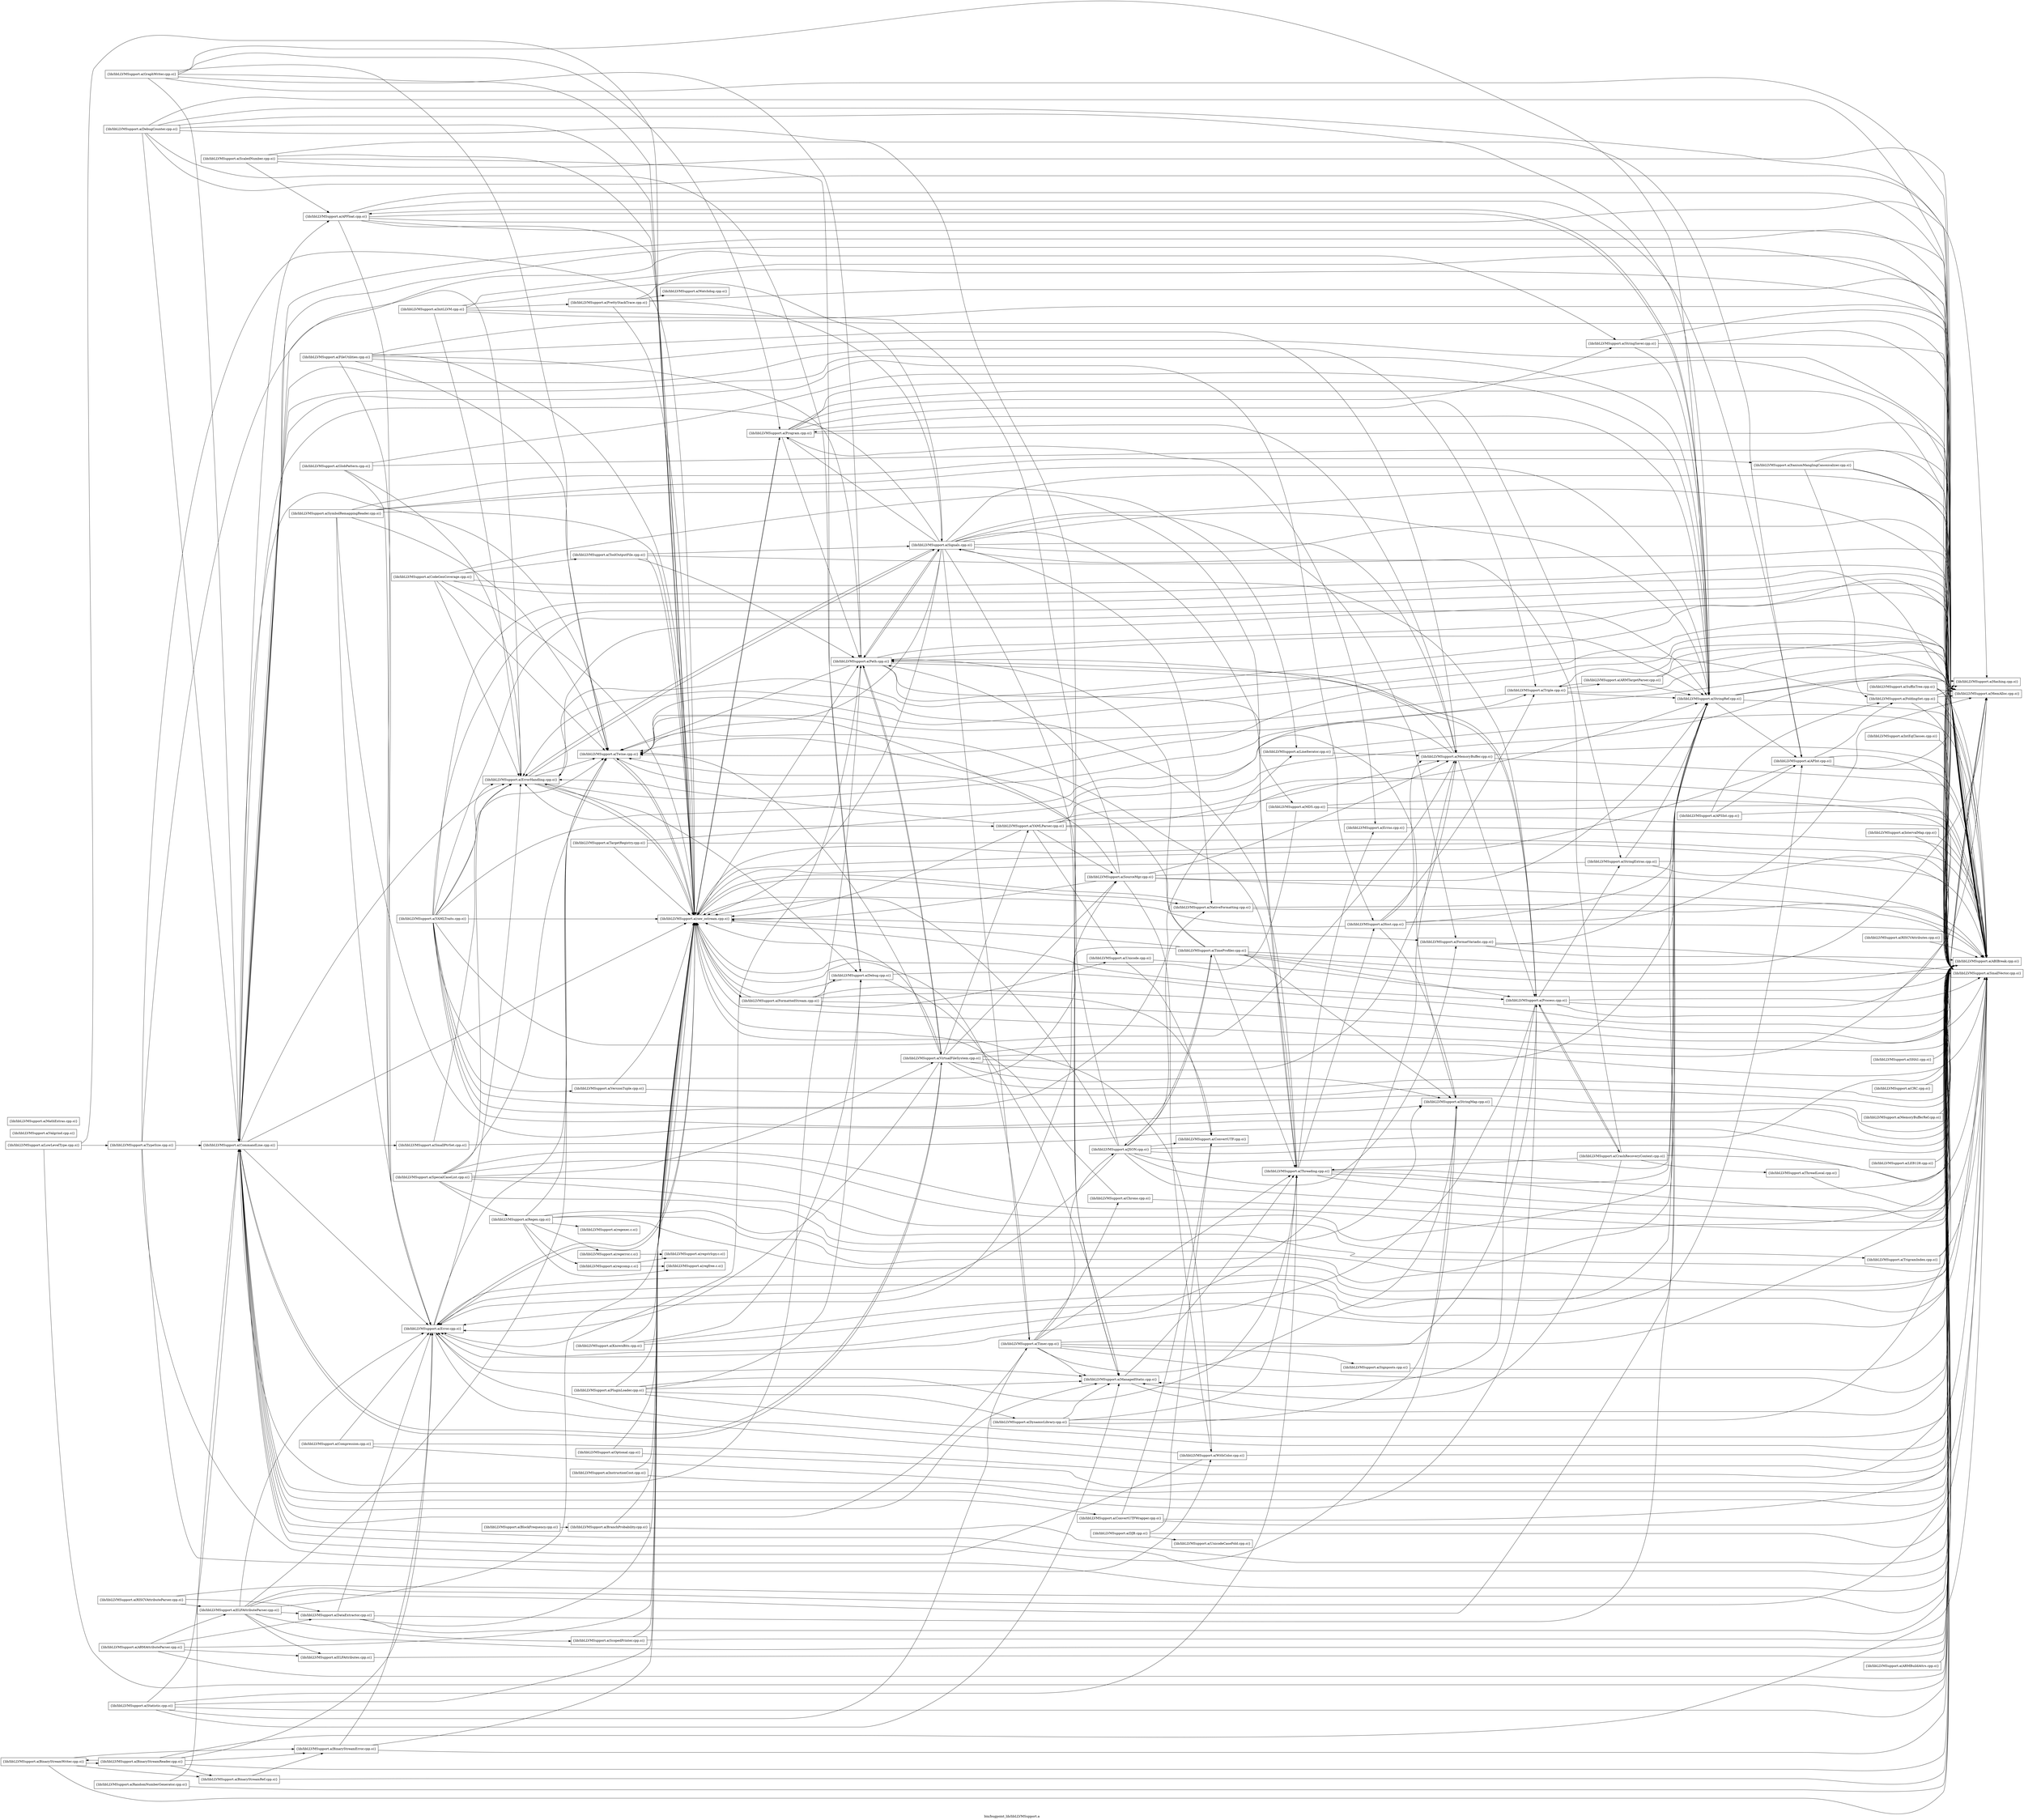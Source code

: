 digraph "bin/bugpoint_lib/libLLVMSupport.a" {
	label="bin/bugpoint_lib/libLLVMSupport.a";
	rankdir=LR;

	Node0x5591e198a448 [shape=record,shape=box,group=0,label="{lib/libLLVMSupport.a(ABIBreak.cpp.o)}"];
	Node0x5591e198c428 [shape=record,shape=box,group=0,label="{lib/libLLVMSupport.a(CommandLine.cpp.o)}"];
	Node0x5591e198c428 -> Node0x5591e198a448;
	Node0x5591e198c428 -> Node0x5591e1989d18;
	Node0x5591e198c428 -> Node0x5591e1984ea8;
	Node0x5591e198c428 -> Node0x5591e1983058;
	Node0x5591e198c428 -> Node0x5591e1982978;
	Node0x5591e198c428 -> Node0x5591e198b668;
	Node0x5591e198c428 -> Node0x5591e198b8e8;
	Node0x5591e198c428 -> Node0x5591e198c518;
	Node0x5591e198c428 -> Node0x5591e198e138;
	Node0x5591e198c428 -> Node0x5591e19911a8;
	Node0x5591e198c428 -> Node0x5591e1990ac8;
	Node0x5591e198c428 -> Node0x5591e19902f8;
	Node0x5591e198c428 -> Node0x5591e197ce88;
	Node0x5591e198c428 -> Node0x5591e197dab8;
	Node0x5591e198c428 -> Node0x5591e19957f8;
	Node0x5591e198c428 -> Node0x5591e199ceb8;
	Node0x5591e198c428 -> Node0x5591e1977168;
	Node0x5591e198c428 -> Node0x5591e199caa8;
	Node0x5591e198c428 -> Node0x5591e199d228;
	Node0x5591e1983058 [shape=record,shape=box,group=0,label="{lib/libLLVMSupport.a(Error.cpp.o)}"];
	Node0x5591e1983058 -> Node0x5591e198a448;
	Node0x5591e1983058 -> Node0x5591e1982978;
	Node0x5591e1983058 -> Node0x5591e198b668;
	Node0x5591e1983058 -> Node0x5591e198e138;
	Node0x5591e1983058 -> Node0x5591e197dab8;
	Node0x5591e1983058 -> Node0x5591e199ceb8;
	Node0x5591e198e138 [shape=record,shape=box,group=0,label="{lib/libLLVMSupport.a(SmallVector.cpp.o)}"];
	Node0x5591e198e138 -> Node0x5591e1982978;
	Node0x5591e198df58 [shape=record,shape=box,group=0,label="{lib/libLLVMSupport.a(SourceMgr.cpp.o)}"];
	Node0x5591e198df58 -> Node0x5591e198a448;
	Node0x5591e198df58 -> Node0x5591e198b168;
	Node0x5591e198df58 -> Node0x5591e198e138;
	Node0x5591e198df58 -> Node0x5591e19902f8;
	Node0x5591e198df58 -> Node0x5591e197dab8;
	Node0x5591e198df58 -> Node0x5591e1995e88;
	Node0x5591e198df58 -> Node0x5591e199ceb8;
	Node0x5591e198df58 -> Node0x5591e199caa8;
	Node0x5591e197ce88 [shape=record,shape=box,group=0,label="{lib/libLLVMSupport.a(Triple.cpp.o)}"];
	Node0x5591e197ce88 -> Node0x5591e198a448;
	Node0x5591e197ce88 -> Node0x5591e198e138;
	Node0x5591e197ce88 -> Node0x5591e19902f8;
	Node0x5591e197ce88 -> Node0x5591e197cac8;
	Node0x5591e197ce88 -> Node0x5591e197dab8;
	Node0x5591e197dab8 [shape=record,shape=box,group=0,label="{lib/libLLVMSupport.a(Twine.cpp.o)}"];
	Node0x5591e197dab8 -> Node0x5591e198a448;
	Node0x5591e197dab8 -> Node0x5591e198e138;
	Node0x5591e197dab8 -> Node0x5591e199ceb8;
	Node0x5591e199ceb8 [shape=record,shape=box,group=0,label="{lib/libLLVMSupport.a(raw_ostream.cpp.o)}"];
	Node0x5591e199ceb8 -> Node0x5591e198a448;
	Node0x5591e199ceb8 -> Node0x5591e1983058;
	Node0x5591e199ceb8 -> Node0x5591e1982978;
	Node0x5591e199ceb8 -> Node0x5591e1981348;
	Node0x5591e199ceb8 -> Node0x5591e1980bc8;
	Node0x5591e199ceb8 -> Node0x5591e198a0d8;
	Node0x5591e199ceb8 -> Node0x5591e198e138;
	Node0x5591e199ceb8 -> Node0x5591e197dab8;
	Node0x5591e199ceb8 -> Node0x5591e199caa8;
	Node0x5591e199ceb8 -> Node0x5591e199d228;
	Node0x5591e199ceb8 -> Node0x5591e199b798;
	Node0x5591e1977168 [shape=record,shape=box,group=0,label="{lib/libLLVMSupport.a(Host.cpp.o)}"];
	Node0x5591e1977168 -> Node0x5591e198a448;
	Node0x5591e1977168 -> Node0x5591e198b8e8;
	Node0x5591e1977168 -> Node0x5591e198b168;
	Node0x5591e1977168 -> Node0x5591e19911a8;
	Node0x5591e1977168 -> Node0x5591e19902f8;
	Node0x5591e1977168 -> Node0x5591e197ce88;
	Node0x5591e1977168 -> Node0x5591e199ceb8;
	Node0x5591e199caa8 [shape=record,shape=box,group=0,label="{lib/libLLVMSupport.a(Path.cpp.o)}"];
	Node0x5591e199caa8 -> Node0x5591e198a448;
	Node0x5591e199caa8 -> Node0x5591e1983058;
	Node0x5591e199caa8 -> Node0x5591e198a5d8;
	Node0x5591e199caa8 -> Node0x5591e198e138;
	Node0x5591e199caa8 -> Node0x5591e19902f8;
	Node0x5591e199caa8 -> Node0x5591e197dab8;
	Node0x5591e199caa8 -> Node0x5591e19957f8;
	Node0x5591e199caa8 -> Node0x5591e199d228;
	Node0x5591e199caa8 -> Node0x5591e1999fd8;
	Node0x5591e198b8e8 [shape=record,shape=box,group=0,label="{lib/libLLVMSupport.a(MemAlloc.cpp.o)}"];
	Node0x5591e198c518 [shape=record,shape=box,group=0,label="{lib/libLLVMSupport.a(SmallPtrSet.cpp.o)}"];
	Node0x5591e198c518 -> Node0x5591e198a448;
	Node0x5591e198c518 -> Node0x5591e1982978;
	Node0x5591e19911a8 [shape=record,shape=box,group=0,label="{lib/libLLVMSupport.a(StringMap.cpp.o)}"];
	Node0x5591e19911a8 -> Node0x5591e198a448;
	Node0x5591e19911a8 -> Node0x5591e1982978;
	Node0x5591e1982018 [shape=record,shape=box,group=0,label="{lib/libLLVMSupport.a(FileUtilities.cpp.o)}"];
	Node0x5591e1982018 -> Node0x5591e198a448;
	Node0x5591e1982018 -> Node0x5591e1983058;
	Node0x5591e1982018 -> Node0x5591e198b168;
	Node0x5591e1982018 -> Node0x5591e198e138;
	Node0x5591e1982018 -> Node0x5591e197dab8;
	Node0x5591e1982018 -> Node0x5591e199ceb8;
	Node0x5591e1982018 -> Node0x5591e199caa8;
	Node0x5591e198ea48 [shape=record,shape=box,group=0,label="{lib/libLLVMSupport.a(PluginLoader.cpp.o)}"];
	Node0x5591e198ea48 -> Node0x5591e198a448;
	Node0x5591e198ea48 -> Node0x5591e1983be8;
	Node0x5591e198ea48 -> Node0x5591e198b668;
	Node0x5591e198ea48 -> Node0x5591e199ceb8;
	Node0x5591e198ea48 -> Node0x5591e19778e8;
	Node0x5591e198ea48 -> Node0x5591e197dd88;
	Node0x5591e197b588 [shape=record,shape=box,group=0,label="{lib/libLLVMSupport.a(ToolOutputFile.cpp.o)}"];
	Node0x5591e197b588 -> Node0x5591e198a448;
	Node0x5591e197b588 -> Node0x5591e199ceb8;
	Node0x5591e197b588 -> Node0x5591e199caa8;
	Node0x5591e197b588 -> Node0x5591e1999fd8;
	Node0x5591e199b798 [shape=record,shape=box,group=0,label="{lib/libLLVMSupport.a(Program.cpp.o)}"];
	Node0x5591e199b798 -> Node0x5591e198a448;
	Node0x5591e199b798 -> Node0x5591e198b8e8;
	Node0x5591e199b798 -> Node0x5591e198e138;
	Node0x5591e199b798 -> Node0x5591e198ed68;
	Node0x5591e199b798 -> Node0x5591e1990ac8;
	Node0x5591e199b798 -> Node0x5591e19902f8;
	Node0x5591e199b798 -> Node0x5591e199ceb8;
	Node0x5591e199b798 -> Node0x5591e199caa8;
	Node0x5591e199b798 -> Node0x5591e199c0a8;
	Node0x5591e19902f8 [shape=record,shape=box,group=0,label="{lib/libLLVMSupport.a(StringRef.cpp.o)}"];
	Node0x5591e19902f8 -> Node0x5591e198a448;
	Node0x5591e19902f8 -> Node0x5591e1989d18;
	Node0x5591e19902f8 -> Node0x5591e1989ef8;
	Node0x5591e19902f8 -> Node0x5591e1983058;
	Node0x5591e19902f8 -> Node0x5591e1988f58;
	Node0x5591e19902f8 -> Node0x5591e198e138;
	Node0x5591e1982978 [shape=record,shape=box,group=0,label="{lib/libLLVMSupport.a(ErrorHandling.cpp.o)}"];
	Node0x5591e1982978 -> Node0x5591e198a448;
	Node0x5591e1982978 -> Node0x5591e1983be8;
	Node0x5591e1982978 -> Node0x5591e197dab8;
	Node0x5591e1982978 -> Node0x5591e199ceb8;
	Node0x5591e1982978 -> Node0x5591e1999fd8;
	Node0x5591e1988a08 [shape=record,shape=box,group=0,label="{lib/libLLVMSupport.a(InitLLVM.cpp.o)}"];
	Node0x5591e1988a08 -> Node0x5591e198a448;
	Node0x5591e1988a08 -> Node0x5591e1982978;
	Node0x5591e1988a08 -> Node0x5591e198b668;
	Node0x5591e1988a08 -> Node0x5591e198b8e8;
	Node0x5591e1988a08 -> Node0x5591e198d8c8;
	Node0x5591e1988a08 -> Node0x5591e1999fd8;
	Node0x5591e198f4e8 [shape=record,shape=box,group=0,label="{lib/libLLVMSupport.a(Statistic.cpp.o)}"];
	Node0x5591e198f4e8 -> Node0x5591e198a448;
	Node0x5591e198f4e8 -> Node0x5591e198c428;
	Node0x5591e198f4e8 -> Node0x5591e198b668;
	Node0x5591e198f4e8 -> Node0x5591e197b0d8;
	Node0x5591e198f4e8 -> Node0x5591e199ceb8;
	Node0x5591e198f4e8 -> Node0x5591e197dd88;
	Node0x5591e199d228 [shape=record,shape=box,group=0,label="{lib/libLLVMSupport.a(Process.cpp.o)}"];
	Node0x5591e199d228 -> Node0x5591e198a448;
	Node0x5591e199d228 -> Node0x5591e1983058;
	Node0x5591e199d228 -> Node0x5591e1988f58;
	Node0x5591e199d228 -> Node0x5591e198b668;
	Node0x5591e199d228 -> Node0x5591e198e138;
	Node0x5591e199d228 -> Node0x5591e198ed68;
	Node0x5591e199d228 -> Node0x5591e199caa8;
	Node0x5591e199d228 -> Node0x5591e199d8b8;
	Node0x5591e1999fd8 [shape=record,shape=box,group=0,label="{lib/libLLVMSupport.a(Signals.cpp.o)}"];
	Node0x5591e1999fd8 -> Node0x5591e198a448;
	Node0x5591e1999fd8 -> Node0x5591e198c428;
	Node0x5591e1999fd8 -> Node0x5591e1982978;
	Node0x5591e1999fd8 -> Node0x5591e1980bc8;
	Node0x5591e1999fd8 -> Node0x5591e198b668;
	Node0x5591e1999fd8 -> Node0x5591e198b8e8;
	Node0x5591e1999fd8 -> Node0x5591e198b168;
	Node0x5591e1999fd8 -> Node0x5591e198a0d8;
	Node0x5591e1999fd8 -> Node0x5591e198e138;
	Node0x5591e1999fd8 -> Node0x5591e19902f8;
	Node0x5591e1999fd8 -> Node0x5591e197b0d8;
	Node0x5591e1999fd8 -> Node0x5591e197dab8;
	Node0x5591e1999fd8 -> Node0x5591e199ceb8;
	Node0x5591e1999fd8 -> Node0x5591e199caa8;
	Node0x5591e1999fd8 -> Node0x5591e199b798;
	Node0x5591e1999fd8 -> Node0x5591e197dd88;
	Node0x5591e197e558 [shape=record,shape=box,group=0,label="{lib/libLLVMSupport.a(Valgrind.cpp.o)}"];
	Node0x5591e1989ef8 [shape=record,shape=box,group=0,label="{lib/libLLVMSupport.a(APInt.cpp.o)}"];
	Node0x5591e1989ef8 -> Node0x5591e198a448;
	Node0x5591e1989ef8 -> Node0x5591e1981ac8;
	Node0x5591e1989ef8 -> Node0x5591e1988f58;
	Node0x5591e1989ef8 -> Node0x5591e198e138;
	Node0x5591e1989ef8 -> Node0x5591e199ceb8;
	Node0x5591e1989d18 [shape=record,shape=box,group=0,label="{lib/libLLVMSupport.a(APFloat.cpp.o)}"];
	Node0x5591e1989d18 -> Node0x5591e198a448;
	Node0x5591e1989d18 -> Node0x5591e1989ef8;
	Node0x5591e1989d18 -> Node0x5591e1983058;
	Node0x5591e1989d18 -> Node0x5591e1988f58;
	Node0x5591e1989d18 -> Node0x5591e198e138;
	Node0x5591e1989d18 -> Node0x5591e19902f8;
	Node0x5591e1989d18 -> Node0x5591e199ceb8;
	Node0x5591e1988058 [shape=record,shape=box,group=0,label="{lib/libLLVMSupport.a(KnownBits.cpp.o)}"];
	Node0x5591e1988058 -> Node0x5591e198a448;
	Node0x5591e1988058 -> Node0x5591e1989ef8;
	Node0x5591e1988058 -> Node0x5591e1983be8;
	Node0x5591e1988058 -> Node0x5591e199ceb8;
	Node0x5591e198ed68 [shape=record,shape=box,group=0,label="{lib/libLLVMSupport.a(StringExtras.cpp.o)}"];
	Node0x5591e198ed68 -> Node0x5591e198a448;
	Node0x5591e198ed68 -> Node0x5591e198e138;
	Node0x5591e198ed68 -> Node0x5591e19902f8;
	Node0x5591e198ed68 -> Node0x5591e199ceb8;
	Node0x5591e197e198 [shape=record,shape=box,group=0,label="{lib/libLLVMSupport.a(TypeSize.cpp.o)}"];
	Node0x5591e197e198 -> Node0x5591e198a448;
	Node0x5591e197e198 -> Node0x5591e198c428;
	Node0x5591e197e198 -> Node0x5591e1982978;
	Node0x5591e197e198 -> Node0x5591e1995e88;
	Node0x5591e197e198 -> Node0x5591e199ceb8;
	Node0x5591e1983be8 [shape=record,shape=box,group=0,label="{lib/libLLVMSupport.a(Debug.cpp.o)}"];
	Node0x5591e1983be8 -> Node0x5591e198a448;
	Node0x5591e1983be8 -> Node0x5591e198b668;
	Node0x5591e1983be8 -> Node0x5591e199ceb8;
	Node0x5591e198b668 [shape=record,shape=box,group=0,label="{lib/libLLVMSupport.a(ManagedStatic.cpp.o)}"];
	Node0x5591e198b668 -> Node0x5591e198a448;
	Node0x5591e198b668 -> Node0x5591e197dd88;
	Node0x5591e198ada8 [shape=record,shape=box,group=0,label="{lib/libLLVMSupport.a(BranchProbability.cpp.o)}"];
	Node0x5591e198ada8 -> Node0x5591e198a448;
	Node0x5591e198ada8 -> Node0x5591e199ceb8;
	Node0x5591e198ae98 [shape=record,shape=box,group=0,label="{lib/libLLVMSupport.a(LowLevelType.cpp.o)}"];
	Node0x5591e198ae98 -> Node0x5591e198a448;
	Node0x5591e198ae98 -> Node0x5591e197e198;
	Node0x5591e198ae98 -> Node0x5591e199ceb8;
	Node0x5591e198bb68 [shape=record,shape=box,group=0,label="{lib/libLLVMSupport.a(CodeGenCoverage.cpp.o)}"];
	Node0x5591e198bb68 -> Node0x5591e198a448;
	Node0x5591e198bb68 -> Node0x5591e1982978;
	Node0x5591e198bb68 -> Node0x5591e197b588;
	Node0x5591e198bb68 -> Node0x5591e197dab8;
	Node0x5591e198bb68 -> Node0x5591e199ceb8;
	Node0x5591e198bb68 -> Node0x5591e199d228;
	Node0x5591e198bb68 -> Node0x5591e197dd88;
	Node0x5591e1985a38 [shape=record,shape=box,group=0,label="{lib/libLLVMSupport.a(GraphWriter.cpp.o)}"];
	Node0x5591e1985a38 -> Node0x5591e198a448;
	Node0x5591e1985a38 -> Node0x5591e198c428;
	Node0x5591e1985a38 -> Node0x5591e19902f8;
	Node0x5591e1985a38 -> Node0x5591e197dab8;
	Node0x5591e1985a38 -> Node0x5591e199ceb8;
	Node0x5591e1985a38 -> Node0x5591e199caa8;
	Node0x5591e1985a38 -> Node0x5591e199b798;
	Node0x5591e19778e8 [shape=record,shape=box,group=0,label="{lib/libLLVMSupport.a(DynamicLibrary.cpp.o)}"];
	Node0x5591e19778e8 -> Node0x5591e198a448;
	Node0x5591e19778e8 -> Node0x5591e198b668;
	Node0x5591e19778e8 -> Node0x5591e198b8e8;
	Node0x5591e19778e8 -> Node0x5591e19911a8;
	Node0x5591e19778e8 -> Node0x5591e197dd88;
	Node0x5591e1988f58 [shape=record,shape=box,group=0,label="{lib/libLLVMSupport.a(Hashing.cpp.o)}"];
	Node0x5591e198a5d8 [shape=record,shape=box,group=0,label="{lib/libLLVMSupport.a(MD5.cpp.o)}"];
	Node0x5591e198a5d8 -> Node0x5591e198a448;
	Node0x5591e198a5d8 -> Node0x5591e198e138;
	Node0x5591e198a5d8 -> Node0x5591e199ceb8;
	Node0x5591e199a488 [shape=record,shape=box,group=0,label="{lib/libLLVMSupport.a(TargetRegistry.cpp.o)}"];
	Node0x5591e199a488 -> Node0x5591e198a448;
	Node0x5591e199a488 -> Node0x5591e197ce88;
	Node0x5591e199a488 -> Node0x5591e199ceb8;
	Node0x5591e198a6c8 [shape=record,shape=box,group=0,label="{lib/libLLVMSupport.a(BlockFrequency.cpp.o)}"];
	Node0x5591e198a6c8 -> Node0x5591e198ada8;
	Node0x5591e198d508 [shape=record,shape=box,group=0,label="{lib/libLLVMSupport.a(ScaledNumber.cpp.o)}"];
	Node0x5591e198d508 -> Node0x5591e198a448;
	Node0x5591e198d508 -> Node0x5591e1989d18;
	Node0x5591e198d508 -> Node0x5591e1989ef8;
	Node0x5591e198d508 -> Node0x5591e1983be8;
	Node0x5591e198d508 -> Node0x5591e199ceb8;
	Node0x5591e1980bc8 [shape=record,shape=box,group=0,label="{lib/libLLVMSupport.a(FormatVariadic.cpp.o)}"];
	Node0x5591e1980bc8 -> Node0x5591e198a448;
	Node0x5591e1980bc8 -> Node0x5591e198e138;
	Node0x5591e1980bc8 -> Node0x5591e19902f8;
	Node0x5591e198a0d8 [shape=record,shape=box,group=0,label="{lib/libLLVMSupport.a(NativeFormatting.cpp.o)}"];
	Node0x5591e198a0d8 -> Node0x5591e198a448;
	Node0x5591e198a0d8 -> Node0x5591e198e138;
	Node0x5591e198a0d8 -> Node0x5591e199ceb8;
	Node0x5591e198a218 [shape=record,shape=box,group=0,label="{lib/libLLVMSupport.a(Optional.cpp.o)}"];
	Node0x5591e198a218 -> Node0x5591e198a448;
	Node0x5591e198a218 -> Node0x5591e199ceb8;
	Node0x5591e1983238 [shape=record,shape=box,group=0,label="{lib/libLLVMSupport.a(SuffixTree.cpp.o)}"];
	Node0x5591e1983238 -> Node0x5591e198a448;
	Node0x5591e1983238 -> Node0x5591e198b8e8;
	Node0x5591e1983238 -> Node0x5591e198e138;
	Node0x5591e1983878 [shape=record,shape=box,group=0,label="{lib/libLLVMSupport.a(DebugCounter.cpp.o)}"];
	Node0x5591e1983878 -> Node0x5591e198a448;
	Node0x5591e1983878 -> Node0x5591e198c428;
	Node0x5591e1983878 -> Node0x5591e1983be8;
	Node0x5591e1983878 -> Node0x5591e198b668;
	Node0x5591e1983878 -> Node0x5591e198b8e8;
	Node0x5591e1983878 -> Node0x5591e198e138;
	Node0x5591e1983878 -> Node0x5591e19902f8;
	Node0x5591e1983878 -> Node0x5591e199ceb8;
	Node0x5591e198d8c8 [shape=record,shape=box,group=0,label="{lib/libLLVMSupport.a(PrettyStackTrace.cpp.o)}"];
	Node0x5591e198d8c8 -> Node0x5591e198a448;
	Node0x5591e198d8c8 -> Node0x5591e198e138;
	Node0x5591e198d8c8 -> Node0x5591e199ceb8;
	Node0x5591e198d8c8 -> Node0x5591e1999fd8;
	Node0x5591e198d8c8 -> Node0x5591e1977708;
	Node0x5591e1983e18 [shape=record,shape=box,group=0,label="{lib/libLLVMSupport.a(TimeProfiler.cpp.o)}"];
	Node0x5591e1983e18 -> Node0x5591e198a448;
	Node0x5591e1983e18 -> Node0x5591e1983058;
	Node0x5591e1983e18 -> Node0x5591e198b8e8;
	Node0x5591e1983e18 -> Node0x5591e198e138;
	Node0x5591e1983e18 -> Node0x5591e19911a8;
	Node0x5591e1983e18 -> Node0x5591e1984228;
	Node0x5591e1983e18 -> Node0x5591e197dab8;
	Node0x5591e1983e18 -> Node0x5591e199ceb8;
	Node0x5591e1983e18 -> Node0x5591e199caa8;
	Node0x5591e1983e18 -> Node0x5591e199d228;
	Node0x5591e1983e18 -> Node0x5591e197dd88;
	Node0x5591e197b0d8 [shape=record,shape=box,group=0,label="{lib/libLLVMSupport.a(Timer.cpp.o)}"];
	Node0x5591e197b0d8 -> Node0x5591e198a448;
	Node0x5591e197b0d8 -> Node0x5591e198b3e8;
	Node0x5591e197b0d8 -> Node0x5591e198c428;
	Node0x5591e197b0d8 -> Node0x5591e198b668;
	Node0x5591e197b0d8 -> Node0x5591e198b8e8;
	Node0x5591e197b0d8 -> Node0x5591e19911a8;
	Node0x5591e197b0d8 -> Node0x5591e1984228;
	Node0x5591e197b0d8 -> Node0x5591e197ae08;
	Node0x5591e197b0d8 -> Node0x5591e199ceb8;
	Node0x5591e197b0d8 -> Node0x5591e199d228;
	Node0x5591e197b0d8 -> Node0x5591e197dd88;
	Node0x5591e1981ac8 [shape=record,shape=box,group=0,label="{lib/libLLVMSupport.a(FoldingSet.cpp.o)}"];
	Node0x5591e1981ac8 -> Node0x5591e198a448;
	Node0x5591e1981ac8 -> Node0x5591e1982978;
	Node0x5591e1981ac8 -> Node0x5591e1988f58;
	Node0x5591e1981ac8 -> Node0x5591e198b8e8;
	Node0x5591e1981ac8 -> Node0x5591e198e138;
	Node0x5591e198c888 [shape=record,shape=box,group=0,label="{lib/libLLVMSupport.a(SHA1.cpp.o)}"];
	Node0x5591e198c888 -> Node0x5591e198a448;
	Node0x5591e1987b58 [shape=record,shape=box,group=0,label="{lib/libLLVMSupport.a(IntEqClasses.cpp.o)}"];
	Node0x5591e1987b58 -> Node0x5591e198e138;
	Node0x5591e1991928 [shape=record,shape=box,group=0,label="{lib/libLLVMSupport.a(MathExtras.cpp.o)}"];
	Node0x5591e1987388 [shape=record,shape=box,group=0,label="{lib/libLLVMSupport.a(IntervalMap.cpp.o)}"];
	Node0x5591e1987388 -> Node0x5591e198a448;
	Node0x5591e1987388 -> Node0x5591e198e138;
	Node0x5591e1981348 [shape=record,shape=box,group=0,label="{lib/libLLVMSupport.a(FormattedStream.cpp.o)}"];
	Node0x5591e1981348 -> Node0x5591e198a448;
	Node0x5591e1981348 -> Node0x5591e19843b8;
	Node0x5591e1981348 -> Node0x5591e1983be8;
	Node0x5591e1981348 -> Node0x5591e198e138;
	Node0x5591e1981348 -> Node0x5591e1997008;
	Node0x5591e1981348 -> Node0x5591e199ceb8;
	Node0x5591e1993b38 [shape=record,shape=box,group=0,label="{lib/libLLVMSupport.a(YAMLTraits.cpp.o)}"];
	Node0x5591e1993b38 -> Node0x5591e198a448;
	Node0x5591e1993b38 -> Node0x5591e1982978;
	Node0x5591e1993b38 -> Node0x5591e198bc08;
	Node0x5591e1993b38 -> Node0x5591e198b8e8;
	Node0x5591e1993b38 -> Node0x5591e198b168;
	Node0x5591e1993b38 -> Node0x5591e198e138;
	Node0x5591e1993b38 -> Node0x5591e198df58;
	Node0x5591e1993b38 -> Node0x5591e19911a8;
	Node0x5591e1993b38 -> Node0x5591e19902f8;
	Node0x5591e1993b38 -> Node0x5591e197dab8;
	Node0x5591e1993b38 -> Node0x5591e1995b18;
	Node0x5591e1993b38 -> Node0x5591e1994da8;
	Node0x5591e1993b38 -> Node0x5591e199ceb8;
	Node0x5591e198bc08 [shape=record,shape=box,group=0,label="{lib/libLLVMSupport.a(LineIterator.cpp.o)}"];
	Node0x5591e198bc08 -> Node0x5591e198a448;
	Node0x5591e198bc08 -> Node0x5591e198b168;
	Node0x5591e1995e88 [shape=record,shape=box,group=0,label="{lib/libLLVMSupport.a(WithColor.cpp.o)}"];
	Node0x5591e1995e88 -> Node0x5591e198a448;
	Node0x5591e1995e88 -> Node0x5591e198c428;
	Node0x5591e1995e88 -> Node0x5591e1983058;
	Node0x5591e1995e88 -> Node0x5591e199ceb8;
	Node0x5591e198b168 [shape=record,shape=box,group=0,label="{lib/libLLVMSupport.a(MemoryBuffer.cpp.o)}"];
	Node0x5591e198b168 -> Node0x5591e198a448;
	Node0x5591e198b168 -> Node0x5591e1983058;
	Node0x5591e198b168 -> Node0x5591e198e138;
	Node0x5591e198b168 -> Node0x5591e197dab8;
	Node0x5591e198b168 -> Node0x5591e199caa8;
	Node0x5591e198b168 -> Node0x5591e199d228;
	Node0x5591e198b168 -> Node0x5591e199b798;
	Node0x5591e197dd88 [shape=record,shape=box,group=0,label="{lib/libLLVMSupport.a(Threading.cpp.o)}"];
	Node0x5591e197dd88 -> Node0x5591e198a448;
	Node0x5591e197dd88 -> Node0x5591e1982978;
	Node0x5591e197dd88 -> Node0x5591e198b8e8;
	Node0x5591e197dd88 -> Node0x5591e198e138;
	Node0x5591e197dd88 -> Node0x5591e19902f8;
	Node0x5591e197dd88 -> Node0x5591e197dab8;
	Node0x5591e197dd88 -> Node0x5591e1977168;
	Node0x5591e197dd88 -> Node0x5591e199c0a8;
	Node0x5591e1989688 [shape=record,shape=box,group=0,label="{lib/libLLVMSupport.a(InstructionCost.cpp.o)}"];
	Node0x5591e1989688 -> Node0x5591e198a448;
	Node0x5591e1989688 -> Node0x5591e199ceb8;
	Node0x5591e1990ac8 [shape=record,shape=box,group=0,label="{lib/libLLVMSupport.a(StringSaver.cpp.o)}"];
	Node0x5591e1990ac8 -> Node0x5591e198a448;
	Node0x5591e1990ac8 -> Node0x5591e198b8e8;
	Node0x5591e1990ac8 -> Node0x5591e198e138;
	Node0x5591e1990ac8 -> Node0x5591e19902f8;
	Node0x5591e198d378 [shape=record,shape=box,group=0,label="{lib/libLLVMSupport.a(Regex.cpp.o)}"];
	Node0x5591e198d378 -> Node0x5591e198a448;
	Node0x5591e198d378 -> Node0x5591e198e138;
	Node0x5591e198d378 -> Node0x5591e19902f8;
	Node0x5591e198d378 -> Node0x5591e197dab8;
	Node0x5591e198d378 -> Node0x5591e199c6e8;
	Node0x5591e198d378 -> Node0x5591e199d368;
	Node0x5591e198d378 -> Node0x5591e199bba8;
	Node0x5591e198d378 -> Node0x5591e199b428;
	Node0x5591e198b3e8 [shape=record,shape=box,group=0,label="{lib/libLLVMSupport.a(Chrono.cpp.o)}"];
	Node0x5591e198b3e8 -> Node0x5591e198a448;
	Node0x5591e198b3e8 -> Node0x5591e199ceb8;
	Node0x5591e198d148 [shape=record,shape=box,group=0,label="{lib/libLLVMSupport.a(RandomNumberGenerator.cpp.o)}"];
	Node0x5591e198d148 -> Node0x5591e198a448;
	Node0x5591e198d148 -> Node0x5591e198c428;
	Node0x5591e19850d8 [shape=record,shape=box,group=0,label="{lib/libLLVMSupport.a(CRC.cpp.o)}"];
	Node0x5591e19850d8 -> Node0x5591e198a448;
	Node0x5591e1984d18 [shape=record,shape=box,group=0,label="{lib/libLLVMSupport.a(GlobPattern.cpp.o)}"];
	Node0x5591e1984d18 -> Node0x5591e198a448;
	Node0x5591e1984d18 -> Node0x5591e1983058;
	Node0x5591e1984d18 -> Node0x5591e1982978;
	Node0x5591e1984d18 -> Node0x5591e19902f8;
	Node0x5591e198b7f8 [shape=record,shape=box,group=0,label="{lib/libLLVMSupport.a(MemoryBufferRef.cpp.o)}"];
	Node0x5591e198b7f8 -> Node0x5591e198a448;
	Node0x5591e198fcb8 [shape=record,shape=box,group=0,label="{lib/libLLVMSupport.a(SpecialCaseList.cpp.o)}"];
	Node0x5591e198fcb8 -> Node0x5591e198a448;
	Node0x5591e198fcb8 -> Node0x5591e1982978;
	Node0x5591e198fcb8 -> Node0x5591e198b8e8;
	Node0x5591e198fcb8 -> Node0x5591e198d378;
	Node0x5591e198fcb8 -> Node0x5591e19911a8;
	Node0x5591e198fcb8 -> Node0x5591e19902f8;
	Node0x5591e198fcb8 -> Node0x5591e197c8e8;
	Node0x5591e198fcb8 -> Node0x5591e197dab8;
	Node0x5591e198fcb8 -> Node0x5591e19957f8;
	Node0x5591e19957f8 [shape=record,shape=box,group=0,label="{lib/libLLVMSupport.a(VirtualFileSystem.cpp.o)}"];
	Node0x5591e19957f8 -> Node0x5591e198a448;
	Node0x5591e19957f8 -> Node0x5591e198c428;
	Node0x5591e19957f8 -> Node0x5591e1983058;
	Node0x5591e19957f8 -> Node0x5591e198b8e8;
	Node0x5591e19957f8 -> Node0x5591e198b168;
	Node0x5591e19957f8 -> Node0x5591e198e138;
	Node0x5591e19957f8 -> Node0x5591e198df58;
	Node0x5591e19957f8 -> Node0x5591e19911a8;
	Node0x5591e19957f8 -> Node0x5591e19902f8;
	Node0x5591e19957f8 -> Node0x5591e197dab8;
	Node0x5591e19957f8 -> Node0x5591e1995b18;
	Node0x5591e19957f8 -> Node0x5591e199ceb8;
	Node0x5591e19957f8 -> Node0x5591e199caa8;
	Node0x5591e1984ea8 [shape=record,shape=box,group=0,label="{lib/libLLVMSupport.a(ConvertUTFWrapper.cpp.o)}"];
	Node0x5591e1984ea8 -> Node0x5591e198a448;
	Node0x5591e1984ea8 -> Node0x5591e19843b8;
	Node0x5591e1984ea8 -> Node0x5591e198e138;
	Node0x5591e19843b8 [shape=record,shape=box,group=0,label="{lib/libLLVMSupport.a(ConvertUTF.cpp.o)}"];
	Node0x5591e1997008 [shape=record,shape=box,group=0,label="{lib/libLLVMSupport.a(Unicode.cpp.o)}"];
	Node0x5591e1997008 -> Node0x5591e198a448;
	Node0x5591e1997008 -> Node0x5591e19843b8;
	Node0x5591e1977708 [shape=record,shape=box,group=0,label="{lib/libLLVMSupport.a(Watchdog.cpp.o)}"];
	Node0x5591e199c6e8 [shape=record,shape=box,group=0,label="{lib/libLLVMSupport.a(regcomp.c.o)}"];
	Node0x5591e199c6e8 -> Node0x5591e199b428;
	Node0x5591e199c6e8 -> Node0x5591e1977f78;
	Node0x5591e199d368 [shape=record,shape=box,group=0,label="{lib/libLLVMSupport.a(regerror.c.o)}"];
	Node0x5591e199d368 -> Node0x5591e1977f78;
	Node0x5591e199bba8 [shape=record,shape=box,group=0,label="{lib/libLLVMSupport.a(regexec.c.o)}"];
	Node0x5591e199b428 [shape=record,shape=box,group=0,label="{lib/libLLVMSupport.a(regfree.c.o)}"];
	Node0x5591e197c8e8 [shape=record,shape=box,group=0,label="{lib/libLLVMSupport.a(TrigramIndex.cpp.o)}"];
	Node0x5591e197c8e8 -> Node0x5591e198a448;
	Node0x5591e197c8e8 -> Node0x5591e198e138;
	Node0x5591e1984228 [shape=record,shape=box,group=0,label="{lib/libLLVMSupport.a(JSON.cpp.o)}"];
	Node0x5591e1984228 -> Node0x5591e198a448;
	Node0x5591e1984228 -> Node0x5591e19843b8;
	Node0x5591e1984228 -> Node0x5591e1983058;
	Node0x5591e1984228 -> Node0x5591e1980bc8;
	Node0x5591e1984228 -> Node0x5591e198b8e8;
	Node0x5591e1984228 -> Node0x5591e198a0d8;
	Node0x5591e1984228 -> Node0x5591e198e138;
	Node0x5591e1984228 -> Node0x5591e19902f8;
	Node0x5591e1984228 -> Node0x5591e1983e18;
	Node0x5591e1984228 -> Node0x5591e197dab8;
	Node0x5591e1984228 -> Node0x5591e199ceb8;
	Node0x5591e197ae08 [shape=record,shape=box,group=0,label="{lib/libLLVMSupport.a(Signposts.cpp.o)}"];
	Node0x5591e197ae08 -> Node0x5591e198a448;
	Node0x5591e197cac8 [shape=record,shape=box,group=0,label="{lib/libLLVMSupport.a(ARMTargetParser.cpp.o)}"];
	Node0x5591e197cac8 -> Node0x5591e198a448;
	Node0x5591e197cac8 -> Node0x5591e198e138;
	Node0x5591e197cac8 -> Node0x5591e19902f8;
	Node0x5591e197cac8 -> Node0x5591e197ce88;
	Node0x5591e1995b18 [shape=record,shape=box,group=0,label="{lib/libLLVMSupport.a(YAMLParser.cpp.o)}"];
	Node0x5591e1995b18 -> Node0x5591e198a448;
	Node0x5591e1995b18 -> Node0x5591e1982978;
	Node0x5591e1995b18 -> Node0x5591e198b8e8;
	Node0x5591e1995b18 -> Node0x5591e198b168;
	Node0x5591e1995b18 -> Node0x5591e198e138;
	Node0x5591e1995b18 -> Node0x5591e198df58;
	Node0x5591e1995b18 -> Node0x5591e19902f8;
	Node0x5591e1995b18 -> Node0x5591e1997008;
	Node0x5591e1995b18 -> Node0x5591e199ceb8;
	Node0x5591e1994da8 [shape=record,shape=box,group=0,label="{lib/libLLVMSupport.a(VersionTuple.cpp.o)}"];
	Node0x5591e1994da8 -> Node0x5591e198a448;
	Node0x5591e1994da8 -> Node0x5591e199ceb8;
	Node0x5591e1977f78 [shape=record,shape=box,group=0,label="{lib/libLLVMSupport.a(regstrlcpy.c.o)}"];
	Node0x5591e199d8b8 [shape=record,shape=box,group=0,label="{lib/libLLVMSupport.a(CrashRecoveryContext.cpp.o)}"];
	Node0x5591e199d8b8 -> Node0x5591e198a448;
	Node0x5591e199d8b8 -> Node0x5591e198b668;
	Node0x5591e199d8b8 -> Node0x5591e199d228;
	Node0x5591e199d8b8 -> Node0x5591e1999fd8;
	Node0x5591e199d8b8 -> Node0x5591e199ac08;
	Node0x5591e199d8b8 -> Node0x5591e197dd88;
	Node0x5591e199ac08 [shape=record,shape=box,group=0,label="{lib/libLLVMSupport.a(ThreadLocal.cpp.o)}"];
	Node0x5591e199ac08 -> Node0x5591e198a448;
	Node0x5591e199c0a8 [shape=record,shape=box,group=0,label="{lib/libLLVMSupport.a(Errno.cpp.o)}"];
	Node0x5591e199c0a8 -> Node0x5591e198a448;
	Node0x5591e199a618 [shape=record,shape=box,group=0,label="{lib/libLLVMSupport.a(LEB128.cpp.o)}"];
	Node0x5591e199a618 -> Node0x5591e198a448;
	Node0x5591e199d458 [shape=record,shape=box,group=0,label="{lib/libLLVMSupport.a(DJB.cpp.o)}"];
	Node0x5591e199d458 -> Node0x5591e198a448;
	Node0x5591e199d458 -> Node0x5591e19843b8;
	Node0x5591e199d458 -> Node0x5591e199d908;
	Node0x5591e199d908 [shape=record,shape=box,group=0,label="{lib/libLLVMSupport.a(UnicodeCaseFold.cpp.o)}"];
	Node0x5591e198f448 [shape=record,shape=box,group=0,label="{lib/libLLVMSupport.a(BinaryStreamWriter.cpp.o)}"];
	Node0x5591e198f448 -> Node0x5591e198a448;
	Node0x5591e198f448 -> Node0x5591e198ec78;
	Node0x5591e198f448 -> Node0x5591e198fa38;
	Node0x5591e198f448 -> Node0x5591e1992d78;
	Node0x5591e198ec78 [shape=record,shape=box,group=0,label="{lib/libLLVMSupport.a(BinaryStreamRef.cpp.o)}"];
	Node0x5591e198ec78 -> Node0x5591e198a448;
	Node0x5591e198ec78 -> Node0x5591e198fa38;
	Node0x5591e198fa38 [shape=record,shape=box,group=0,label="{lib/libLLVMSupport.a(BinaryStreamError.cpp.o)}"];
	Node0x5591e198fa38 -> Node0x5591e198a448;
	Node0x5591e198fa38 -> Node0x5591e1983058;
	Node0x5591e198fa38 -> Node0x5591e199ceb8;
	Node0x5591e1992d78 [shape=record,shape=box,group=0,label="{lib/libLLVMSupport.a(BinaryStreamReader.cpp.o)}"];
	Node0x5591e1992d78 -> Node0x5591e198a448;
	Node0x5591e1992d78 -> Node0x5591e1983058;
	Node0x5591e1992d78 -> Node0x5591e198e138;
	Node0x5591e1992d78 -> Node0x5591e198f448;
	Node0x5591e1992d78 -> Node0x5591e198ec78;
	Node0x5591e1992d78 -> Node0x5591e198fa38;
	Node0x5591e1991d38 [shape=record,shape=box,group=0,label="{lib/libLLVMSupport.a(DataExtractor.cpp.o)}"];
	Node0x5591e1991d38 -> Node0x5591e198a448;
	Node0x5591e1991d38 -> Node0x5591e1983058;
	Node0x5591e1991d38 -> Node0x5591e19902f8;
	Node0x5591e1991d38 -> Node0x5591e199ceb8;
	Node0x5591e197d388 [shape=record,shape=box,group=0,label="{lib/libLLVMSupport.a(ScopedPrinter.cpp.o)}"];
	Node0x5591e197d388 -> Node0x5591e198a448;
	Node0x5591e197d388 -> Node0x5591e199ceb8;
	Node0x5591e1979c88 [shape=record,shape=box,group=0,label="{lib/libLLVMSupport.a(APSInt.cpp.o)}"];
	Node0x5591e1979c88 -> Node0x5591e198a448;
	Node0x5591e1979c88 -> Node0x5591e1989ef8;
	Node0x5591e1979c88 -> Node0x5591e1981ac8;
	Node0x5591e1998b88 [shape=record,shape=box,group=0,label="{lib/libLLVMSupport.a(Compression.cpp.o)}"];
	Node0x5591e1998b88 -> Node0x5591e198a448;
	Node0x5591e1998b88 -> Node0x5591e1983058;
	Node0x5591e1998b88 -> Node0x5591e198e138;
	Node0x5591e1999b28 [shape=record,shape=box,group=0,label="{lib/libLLVMSupport.a(ItaniumManglingCanonicalizer.cpp.o)}"];
	Node0x5591e1999b28 -> Node0x5591e198a448;
	Node0x5591e1999b28 -> Node0x5591e1981ac8;
	Node0x5591e1999b28 -> Node0x5591e198b8e8;
	Node0x5591e1999b28 -> Node0x5591e198e138;
	Node0x5591e198d6e8 [shape=record,shape=box,group=0,label="{lib/libLLVMSupport.a(SymbolRemappingReader.cpp.o)}"];
	Node0x5591e198d6e8 -> Node0x5591e198a448;
	Node0x5591e198d6e8 -> Node0x5591e1983058;
	Node0x5591e198d6e8 -> Node0x5591e198bc08;
	Node0x5591e198d6e8 -> Node0x5591e19902f8;
	Node0x5591e198d6e8 -> Node0x5591e197dab8;
	Node0x5591e198d6e8 -> Node0x5591e199ceb8;
	Node0x5591e198d6e8 -> Node0x5591e1999b28;
	Node0x5591e1994b28 [shape=record,shape=box,group=0,label="{lib/libLLVMSupport.a(ARMBuildAttrs.cpp.o)}"];
	Node0x5591e1994b28 -> Node0x5591e198a448;
	Node0x5591e1994f38 [shape=record,shape=box,group=0,label="{lib/libLLVMSupport.a(ARMAttributeParser.cpp.o)}"];
	Node0x5591e1994f38 -> Node0x5591e19955c8;
	Node0x5591e1994f38 -> Node0x5591e1995d98;
	Node0x5591e1994f38 -> Node0x5591e198a448;
	Node0x5591e1994f38 -> Node0x5591e199ceb8;
	Node0x5591e1994f38 -> Node0x5591e1991d38;
	Node0x5591e19955c8 [shape=record,shape=box,group=0,label="{lib/libLLVMSupport.a(ELFAttributeParser.cpp.o)}"];
	Node0x5591e19955c8 -> Node0x5591e1995d98;
	Node0x5591e19955c8 -> Node0x5591e198a448;
	Node0x5591e19955c8 -> Node0x5591e1983058;
	Node0x5591e19955c8 -> Node0x5591e198e138;
	Node0x5591e19955c8 -> Node0x5591e19902f8;
	Node0x5591e19955c8 -> Node0x5591e197dab8;
	Node0x5591e19955c8 -> Node0x5591e199ceb8;
	Node0x5591e19955c8 -> Node0x5591e1991d38;
	Node0x5591e19955c8 -> Node0x5591e197d388;
	Node0x5591e1996018 [shape=record,shape=box,group=0,label="{lib/libLLVMSupport.a(RISCVAttributes.cpp.o)}"];
	Node0x5591e1996018 -> Node0x5591e198a448;
	Node0x5591e199bbf8 [shape=record,shape=box,group=0,label="{lib/libLLVMSupport.a(RISCVAttributeParser.cpp.o)}"];
	Node0x5591e199bbf8 -> Node0x5591e19955c8;
	Node0x5591e199bbf8 -> Node0x5591e198a448;
	Node0x5591e199bbf8 -> Node0x5591e1991d38;
	Node0x5591e1995d98 [shape=record,shape=box,group=0,label="{lib/libLLVMSupport.a(ELFAttributes.cpp.o)}"];
	Node0x5591e1995d98 -> Node0x5591e198a448;
}
